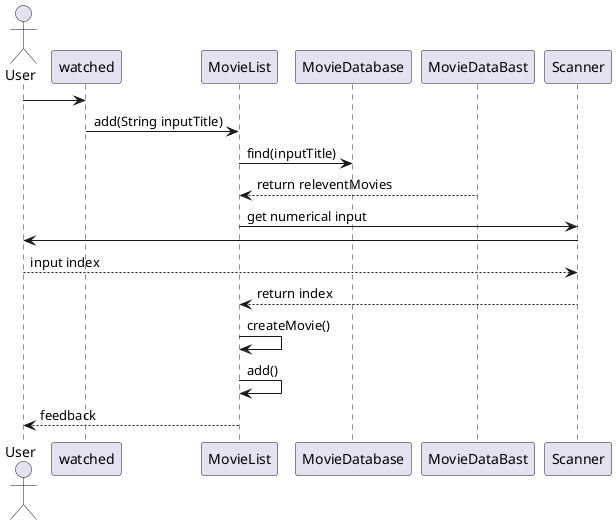 @startuml

'movielist2, sequence diagram'
actor User

User -> watched
watched -> MovieList : add(String inputTitle)
MovieList -> MovieDatabase : find(inputTitle)
MovieDataBast --> MovieList : return releventMovies


MovieList -> Scanner : get numerical input
Scanner -> User
User --> Scanner : input index
Scanner --> MovieList : return index

MovieList -> MovieList : createMovie()
MovieList -> MovieList : add()

MovieList --> User : feedback
@enduml
